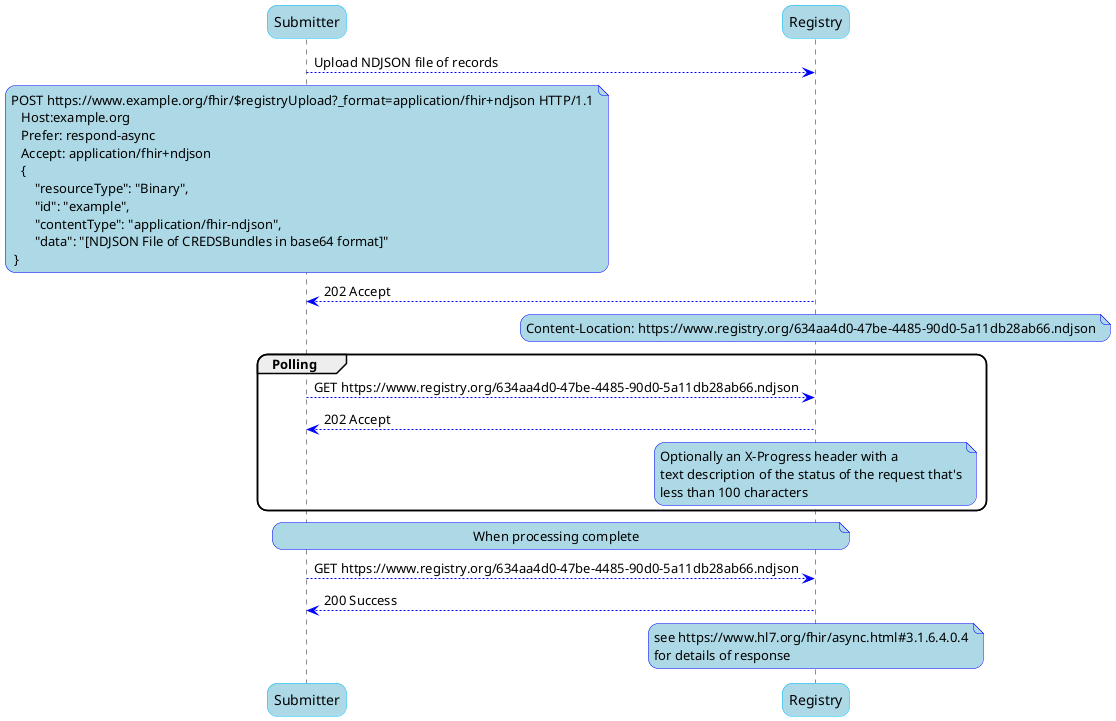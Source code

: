 @startuml
skinparam usecase {
backgroundColor DeepSkyBlue
BorderColor DarkSlateGray
ArrowColor Blue
}

skinparam Note {
BackgroundColor LightBlue
BorderColor Blue
}

skinparam roundcorner 20

skinparam Participant {
FontName Arial
Style awesome
BorderColor DeepSkyBlue
BackgroundColor LightBlue
}

Participant Submitter as Sub 
Participant Registry as Reg 

Sub --> Reg : Upload NDJSON file of records
Note over Sub
 POST https://www.example.org/fhir/$registryUpload?_format=application/fhir+ndjson HTTP/1.1
    Host:example.org
    Prefer: respond-async
    Accept: application/fhir+ndjson
    {
        "resourceType": "Binary",
        "id": "example",
        "contentType": "application/fhir-ndjson",
        "data": "[NDJSON File of CREDSBundles in base64 format]"
  }
end note

Reg --> Sub : 202 Accept
Note over Reg: Content-Location: https://www.registry.org/634aa4d0-47be-4485-90d0-5a11db28ab66.ndjson

Group Polling
Sub --> Reg : GET https://www.registry.org/634aa4d0-47be-4485-90d0-5a11db28ab66.ndjson
Reg --> Sub : 202 Accept
Note over Reg: Optionally an X-Progress header with a\ntext description of the status of the request that's\nless than 100 characters
end

Note across:  When processing complete 
Sub --> Reg : GET https://www.registry.org/634aa4d0-47be-4485-90d0-5a11db28ab66.ndjson
Reg --> Sub : 200 Success
Note over Reg : see https://www.hl7.org/fhir/async.html#3.1.6.4.0.4\nfor details of response 

@enduml

